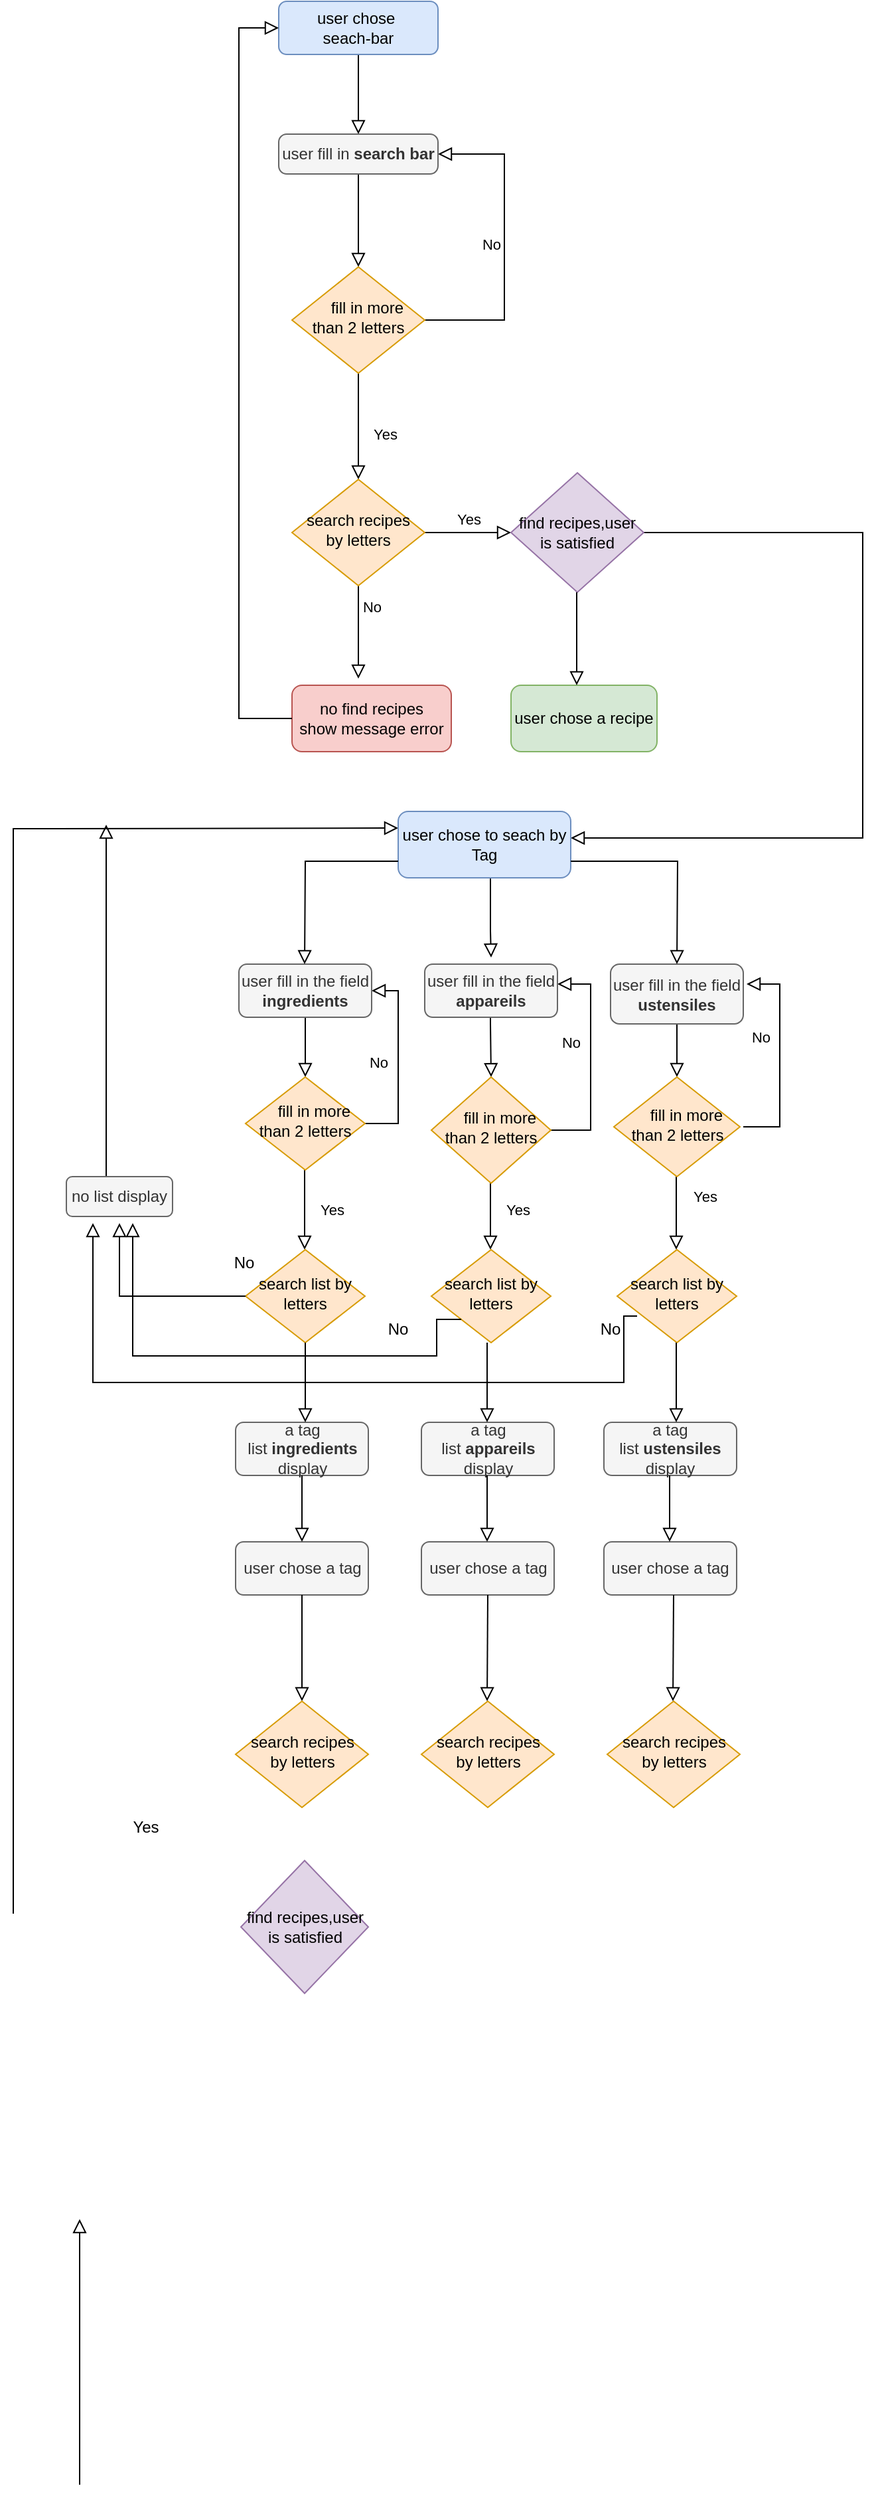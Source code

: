 <mxfile version="20.8.23" type="github">
  <diagram id="C5RBs43oDa-KdzZeNtuy" name="Page-1">
    <mxGraphModel dx="794" dy="470" grid="1" gridSize="10" guides="1" tooltips="1" connect="1" arrows="1" fold="1" page="1" pageScale="1" pageWidth="827" pageHeight="1169" math="0" shadow="0">
      <root>
        <mxCell id="WIyWlLk6GJQsqaUBKTNV-0" />
        <mxCell id="WIyWlLk6GJQsqaUBKTNV-1" parent="WIyWlLk6GJQsqaUBKTNV-0" />
        <mxCell id="31tux1Goh4Iy1uYEQLMt-0" value="" style="rounded=0;html=1;jettySize=auto;orthogonalLoop=1;fontSize=11;endArrow=block;endFill=0;endSize=8;strokeWidth=1;shadow=0;labelBackgroundColor=none;edgeStyle=orthogonalEdgeStyle;startArrow=none;exitX=1;exitY=0.5;exitDx=0;exitDy=0;entryX=1;entryY=0.4;entryDx=0;entryDy=0;entryPerimeter=0;" edge="1" parent="WIyWlLk6GJQsqaUBKTNV-1" source="0oWMRBIrys1C75dJp6SK-87" target="4S_YMhKhraTVdfH6s-NW-65">
          <mxGeometry relative="1" as="geometry">
            <mxPoint x="640" y="420" as="sourcePoint" />
            <mxPoint x="580" y="650" as="targetPoint" />
            <Array as="points">
              <mxPoint x="780" y="420" />
              <mxPoint x="780" y="650" />
            </Array>
          </mxGeometry>
        </mxCell>
        <mxCell id="0oWMRBIrys1C75dJp6SK-9" value="" style="rounded=0;html=1;jettySize=auto;orthogonalLoop=1;fontSize=11;endArrow=block;endFill=0;endSize=8;strokeWidth=1;shadow=0;labelBackgroundColor=none;edgeStyle=orthogonalEdgeStyle;startArrow=none;exitX=0.5;exitY=1;exitDx=0;exitDy=0;entryX=0.5;entryY=0;entryDx=0;entryDy=0;" edge="1" parent="WIyWlLk6GJQsqaUBKTNV-1" source="WIyWlLk6GJQsqaUBKTNV-3" target="0oWMRBIrys1C75dJp6SK-2">
          <mxGeometry relative="1" as="geometry">
            <mxPoint x="399.25" y="30" as="sourcePoint" />
            <mxPoint x="400.75" y="100" as="targetPoint" />
            <Array as="points" />
          </mxGeometry>
        </mxCell>
        <mxCell id="WIyWlLk6GJQsqaUBKTNV-2" value="" style="rounded=0;html=1;jettySize=auto;orthogonalLoop=1;fontSize=11;endArrow=block;endFill=0;endSize=8;strokeWidth=1;shadow=0;labelBackgroundColor=none;edgeStyle=orthogonalEdgeStyle;startArrow=none;exitX=0.5;exitY=1;exitDx=0;exitDy=0;" parent="WIyWlLk6GJQsqaUBKTNV-1" source="0oWMRBIrys1C75dJp6SK-2" edge="1">
          <mxGeometry relative="1" as="geometry">
            <mxPoint x="400" y="190" as="sourcePoint" />
            <mxPoint x="400" y="220" as="targetPoint" />
            <Array as="points" />
          </mxGeometry>
        </mxCell>
        <mxCell id="WIyWlLk6GJQsqaUBKTNV-4" value="Yes" style="rounded=0;html=1;jettySize=auto;orthogonalLoop=1;fontSize=11;endArrow=block;endFill=0;endSize=8;strokeWidth=1;shadow=0;labelBackgroundColor=none;edgeStyle=orthogonalEdgeStyle;" parent="WIyWlLk6GJQsqaUBKTNV-1" source="WIyWlLk6GJQsqaUBKTNV-6" edge="1">
          <mxGeometry x="0.15" y="20" relative="1" as="geometry">
            <mxPoint as="offset" />
            <mxPoint x="400" y="380" as="targetPoint" />
          </mxGeometry>
        </mxCell>
        <mxCell id="WIyWlLk6GJQsqaUBKTNV-5" value="No" style="edgeStyle=orthogonalEdgeStyle;rounded=0;html=1;jettySize=auto;orthogonalLoop=1;fontSize=11;endArrow=block;endFill=0;endSize=8;strokeWidth=1;shadow=0;labelBackgroundColor=none;entryX=1;entryY=0.5;entryDx=0;entryDy=0;" parent="WIyWlLk6GJQsqaUBKTNV-1" source="WIyWlLk6GJQsqaUBKTNV-6" target="0oWMRBIrys1C75dJp6SK-2" edge="1">
          <mxGeometry y="10" relative="1" as="geometry">
            <mxPoint as="offset" />
            <mxPoint x="500" y="290" as="targetPoint" />
            <Array as="points">
              <mxPoint x="510" y="260" />
              <mxPoint x="510" y="135" />
            </Array>
          </mxGeometry>
        </mxCell>
        <mxCell id="WIyWlLk6GJQsqaUBKTNV-6" value="&amp;nbsp; &amp;nbsp; fill in more than 2 letters" style="rhombus;whiteSpace=wrap;html=1;shadow=0;fontFamily=Helvetica;fontSize=12;align=center;strokeWidth=1;spacing=6;spacingTop=-4;fillColor=#ffe6cc;strokeColor=#d79b00;" parent="WIyWlLk6GJQsqaUBKTNV-1" vertex="1">
          <mxGeometry x="350" y="220" width="100" height="80" as="geometry" />
        </mxCell>
        <mxCell id="WIyWlLk6GJQsqaUBKTNV-8" value="No" style="rounded=0;html=1;jettySize=auto;orthogonalLoop=1;fontSize=11;endArrow=block;endFill=0;endSize=8;strokeWidth=1;shadow=0;labelBackgroundColor=none;edgeStyle=orthogonalEdgeStyle;" parent="WIyWlLk6GJQsqaUBKTNV-1" source="WIyWlLk6GJQsqaUBKTNV-10" edge="1">
          <mxGeometry x="-0.563" y="10" relative="1" as="geometry">
            <mxPoint as="offset" />
            <mxPoint x="400" y="530" as="targetPoint" />
          </mxGeometry>
        </mxCell>
        <mxCell id="WIyWlLk6GJQsqaUBKTNV-9" value="Yes" style="edgeStyle=orthogonalEdgeStyle;rounded=0;html=1;jettySize=auto;orthogonalLoop=1;fontSize=11;endArrow=block;endFill=0;endSize=8;strokeWidth=1;shadow=0;labelBackgroundColor=none;entryX=0;entryY=0.5;entryDx=0;entryDy=0;" parent="WIyWlLk6GJQsqaUBKTNV-1" source="WIyWlLk6GJQsqaUBKTNV-10" target="0oWMRBIrys1C75dJp6SK-87" edge="1">
          <mxGeometry x="-0.005" y="10" relative="1" as="geometry">
            <mxPoint as="offset" />
            <mxPoint x="510" y="450.1" as="targetPoint" />
          </mxGeometry>
        </mxCell>
        <mxCell id="WIyWlLk6GJQsqaUBKTNV-10" value="search recipes by letters" style="rhombus;whiteSpace=wrap;html=1;shadow=0;fontFamily=Helvetica;fontSize=12;align=center;strokeWidth=1;spacing=6;spacingTop=-4;fillColor=#ffe6cc;strokeColor=#d79b00;" parent="WIyWlLk6GJQsqaUBKTNV-1" vertex="1">
          <mxGeometry x="350" y="380" width="100" height="80" as="geometry" />
        </mxCell>
        <mxCell id="WIyWlLk6GJQsqaUBKTNV-11" value="no find recipes&lt;br&gt;show message error" style="rounded=1;whiteSpace=wrap;html=1;fontSize=12;glass=0;strokeWidth=1;shadow=0;fillColor=#f8cecc;strokeColor=#b85450;" parent="WIyWlLk6GJQsqaUBKTNV-1" vertex="1">
          <mxGeometry x="350" y="535" width="120" height="50" as="geometry" />
        </mxCell>
        <mxCell id="0oWMRBIrys1C75dJp6SK-2" value="user fill in &lt;b&gt;search bar&lt;/b&gt;" style="rounded=1;whiteSpace=wrap;html=1;arcSize=20;fillColor=#f5f5f5;fontColor=#333333;strokeColor=#666666;" vertex="1" parent="WIyWlLk6GJQsqaUBKTNV-1">
          <mxGeometry x="340" y="120" width="120" height="30" as="geometry" />
        </mxCell>
        <mxCell id="0oWMRBIrys1C75dJp6SK-10" value="" style="rounded=0;html=1;jettySize=auto;orthogonalLoop=1;fontSize=11;endArrow=none;endFill=0;endSize=8;strokeWidth=1;shadow=0;labelBackgroundColor=none;edgeStyle=orthogonalEdgeStyle;startArrow=none;exitX=0.489;exitY=1.122;exitDx=0;exitDy=0;exitPerimeter=0;entryX=0.5;entryY=0;entryDx=0;entryDy=0;" edge="1" parent="WIyWlLk6GJQsqaUBKTNV-1" target="WIyWlLk6GJQsqaUBKTNV-3">
          <mxGeometry relative="1" as="geometry">
            <mxPoint x="399.25" y="30" as="sourcePoint" />
            <mxPoint x="400" y="120" as="targetPoint" />
            <Array as="points" />
          </mxGeometry>
        </mxCell>
        <mxCell id="WIyWlLk6GJQsqaUBKTNV-3" value="user chose&amp;nbsp;&lt;br&gt;seach-bar" style="rounded=1;whiteSpace=wrap;html=1;fontSize=12;glass=0;strokeWidth=1;shadow=0;fillColor=#dae8fc;strokeColor=#6c8ebf;" parent="WIyWlLk6GJQsqaUBKTNV-1" vertex="1">
          <mxGeometry x="340" y="20" width="120" height="40" as="geometry" />
        </mxCell>
        <mxCell id="0oWMRBIrys1C75dJp6SK-17" value="user chose a recipe" style="rounded=1;whiteSpace=wrap;html=1;fontSize=12;glass=0;strokeWidth=1;shadow=0;fillColor=#d5e8d4;strokeColor=#82b366;" vertex="1" parent="WIyWlLk6GJQsqaUBKTNV-1">
          <mxGeometry x="515" y="535" width="110" height="50" as="geometry" />
        </mxCell>
        <mxCell id="0oWMRBIrys1C75dJp6SK-24" value="" style="rounded=0;html=1;jettySize=auto;orthogonalLoop=1;fontSize=11;endArrow=block;endFill=0;endSize=8;strokeWidth=1;shadow=0;labelBackgroundColor=none;edgeStyle=orthogonalEdgeStyle;startArrow=none;entryX=0;entryY=0.5;entryDx=0;entryDy=0;exitX=0;exitY=0.5;exitDx=0;exitDy=0;" edge="1" parent="WIyWlLk6GJQsqaUBKTNV-1" source="WIyWlLk6GJQsqaUBKTNV-11" target="WIyWlLk6GJQsqaUBKTNV-3">
          <mxGeometry relative="1" as="geometry">
            <mxPoint x="320" y="620" as="sourcePoint" />
            <mxPoint x="300" y="10" as="targetPoint" />
            <Array as="points">
              <mxPoint x="310" y="560" />
              <mxPoint x="310" y="40" />
            </Array>
          </mxGeometry>
        </mxCell>
        <mxCell id="0oWMRBIrys1C75dJp6SK-87" value="find recipes,user is satisfied" style="rhombus;whiteSpace=wrap;html=1;fillColor=#e1d5e7;strokeColor=#9673a6;" vertex="1" parent="WIyWlLk6GJQsqaUBKTNV-1">
          <mxGeometry x="515" y="375" width="100" height="90" as="geometry" />
        </mxCell>
        <mxCell id="31tux1Goh4Iy1uYEQLMt-1" value="" style="rounded=0;html=1;jettySize=auto;orthogonalLoop=1;fontSize=11;endArrow=block;endFill=0;endSize=8;strokeWidth=1;shadow=0;labelBackgroundColor=none;edgeStyle=orthogonalEdgeStyle;startArrow=none;exitX=0.5;exitY=1;exitDx=0;exitDy=0;" edge="1" parent="WIyWlLk6GJQsqaUBKTNV-1">
          <mxGeometry relative="1" as="geometry">
            <mxPoint x="564.5" y="465" as="sourcePoint" />
            <mxPoint x="564.5" y="535" as="targetPoint" />
            <Array as="points">
              <mxPoint x="564.5" y="495" />
              <mxPoint x="564.5" y="495" />
            </Array>
          </mxGeometry>
        </mxCell>
        <mxCell id="4S_YMhKhraTVdfH6s-NW-54" value="Yes" style="rounded=0;html=1;jettySize=auto;orthogonalLoop=1;fontSize=11;endArrow=block;endFill=0;endSize=8;strokeWidth=1;shadow=0;labelBackgroundColor=none;edgeStyle=orthogonalEdgeStyle;" edge="1" parent="WIyWlLk6GJQsqaUBKTNV-1">
          <mxGeometry x="0.143" y="20" relative="1" as="geometry">
            <mxPoint as="offset" />
            <mxPoint x="359.5" y="890" as="sourcePoint" />
            <mxPoint x="359.5" y="960" as="targetPoint" />
          </mxGeometry>
        </mxCell>
        <mxCell id="4S_YMhKhraTVdfH6s-NW-55" value="Yes" style="rounded=0;html=1;jettySize=auto;orthogonalLoop=1;fontSize=11;endArrow=block;endFill=0;endSize=8;strokeWidth=1;shadow=0;labelBackgroundColor=none;edgeStyle=orthogonalEdgeStyle;" edge="1" parent="WIyWlLk6GJQsqaUBKTNV-1">
          <mxGeometry x="0.111" y="21" relative="1" as="geometry">
            <mxPoint as="offset" />
            <mxPoint x="639.5" y="890" as="sourcePoint" />
            <mxPoint x="639.5" y="960" as="targetPoint" />
            <Array as="points">
              <mxPoint x="639.5" y="880" />
              <mxPoint x="639.5" y="880" />
            </Array>
          </mxGeometry>
        </mxCell>
        <mxCell id="4S_YMhKhraTVdfH6s-NW-56" value="Yes" style="rounded=0;html=1;jettySize=auto;orthogonalLoop=1;fontSize=11;endArrow=block;endFill=0;endSize=8;strokeWidth=1;shadow=0;labelBackgroundColor=none;edgeStyle=orthogonalEdgeStyle;" edge="1" parent="WIyWlLk6GJQsqaUBKTNV-1">
          <mxGeometry x="0.143" y="20" relative="1" as="geometry">
            <mxPoint as="offset" />
            <mxPoint x="499.5" y="890" as="sourcePoint" />
            <mxPoint x="499.5" y="960" as="targetPoint" />
          </mxGeometry>
        </mxCell>
        <mxCell id="4S_YMhKhraTVdfH6s-NW-57" value="" style="rounded=0;html=1;jettySize=auto;orthogonalLoop=1;fontSize=11;endArrow=block;endFill=0;endSize=8;strokeWidth=1;shadow=0;labelBackgroundColor=none;edgeStyle=orthogonalEdgeStyle;startArrow=none;entryX=0;entryY=0.25;entryDx=0;entryDy=0;entryPerimeter=0;" edge="1" parent="WIyWlLk6GJQsqaUBKTNV-1" target="4S_YMhKhraTVdfH6s-NW-65">
          <mxGeometry relative="1" as="geometry">
            <mxPoint x="140" y="1460" as="sourcePoint" />
            <mxPoint x="380" y="640" as="targetPoint" />
            <Array as="points">
              <mxPoint x="170" y="643" />
              <mxPoint x="130" y="643" />
            </Array>
          </mxGeometry>
        </mxCell>
        <mxCell id="4S_YMhKhraTVdfH6s-NW-58" value="" style="rounded=0;html=1;jettySize=auto;orthogonalLoop=1;fontSize=11;endArrow=block;endFill=0;endSize=8;strokeWidth=1;shadow=0;labelBackgroundColor=none;edgeStyle=orthogonalEdgeStyle;startArrow=none;exitX=0.5;exitY=0;exitDx=0;exitDy=0;" edge="1" parent="WIyWlLk6GJQsqaUBKTNV-1" source="4S_YMhKhraTVdfH6s-NW-74">
          <mxGeometry relative="1" as="geometry">
            <mxPoint x="210" y="780" as="sourcePoint" />
            <mxPoint x="210" y="640" as="targetPoint" />
            <Array as="points">
              <mxPoint x="220" y="907" />
              <mxPoint x="210" y="907" />
            </Array>
          </mxGeometry>
        </mxCell>
        <mxCell id="4S_YMhKhraTVdfH6s-NW-59" value="No" style="edgeStyle=orthogonalEdgeStyle;rounded=0;html=1;jettySize=auto;orthogonalLoop=1;fontSize=11;endArrow=block;endFill=0;endSize=8;strokeWidth=1;shadow=0;labelBackgroundColor=none;exitX=1;exitY=0.5;exitDx=0;exitDy=0;entryX=1;entryY=0.5;entryDx=0;entryDy=0;" edge="1" parent="WIyWlLk6GJQsqaUBKTNV-1" source="4S_YMhKhraTVdfH6s-NW-71" target="4S_YMhKhraTVdfH6s-NW-66">
          <mxGeometry x="-0.023" y="15" relative="1" as="geometry">
            <mxPoint as="offset" />
            <mxPoint x="410" y="850" as="sourcePoint" />
            <mxPoint x="430" y="760" as="targetPoint" />
            <Array as="points">
              <mxPoint x="430" y="865" />
              <mxPoint x="430" y="765" />
            </Array>
          </mxGeometry>
        </mxCell>
        <mxCell id="4S_YMhKhraTVdfH6s-NW-60" value="No" style="edgeStyle=orthogonalEdgeStyle;rounded=0;html=1;jettySize=auto;orthogonalLoop=1;fontSize=11;endArrow=block;endFill=0;endSize=8;strokeWidth=1;shadow=0;labelBackgroundColor=none;entryX=1;entryY=0.5;entryDx=0;entryDy=0;exitX=0.93;exitY=0.5;exitDx=0;exitDy=0;exitPerimeter=0;" edge="1" parent="WIyWlLk6GJQsqaUBKTNV-1" source="4S_YMhKhraTVdfH6s-NW-72">
          <mxGeometry x="0.189" y="15" relative="1" as="geometry">
            <mxPoint as="offset" />
            <mxPoint x="540" y="885" as="sourcePoint" />
            <mxPoint x="550" y="760" as="targetPoint" />
            <Array as="points">
              <mxPoint x="575" y="870" />
              <mxPoint x="575" y="760" />
            </Array>
          </mxGeometry>
        </mxCell>
        <mxCell id="4S_YMhKhraTVdfH6s-NW-61" value="" style="rounded=0;html=1;jettySize=auto;orthogonalLoop=1;fontSize=11;endArrow=block;endFill=0;endSize=8;strokeWidth=1;shadow=0;labelBackgroundColor=none;edgeStyle=orthogonalEdgeStyle;startArrow=none;" edge="1" parent="WIyWlLk6GJQsqaUBKTNV-1">
          <mxGeometry relative="1" as="geometry">
            <mxPoint x="641" y="780" as="sourcePoint" />
            <mxPoint x="640" y="830" as="targetPoint" />
            <Array as="points">
              <mxPoint x="641" y="790" />
              <mxPoint x="640" y="790" />
            </Array>
          </mxGeometry>
        </mxCell>
        <mxCell id="4S_YMhKhraTVdfH6s-NW-62" value="" style="rounded=0;html=1;jettySize=auto;orthogonalLoop=1;fontSize=11;endArrow=block;endFill=0;endSize=8;strokeWidth=1;shadow=0;labelBackgroundColor=none;edgeStyle=orthogonalEdgeStyle;startArrow=none;exitX=0.5;exitY=1;exitDx=0;exitDy=0;" edge="1" parent="WIyWlLk6GJQsqaUBKTNV-1">
          <mxGeometry relative="1" as="geometry">
            <mxPoint x="499.5" y="670" as="sourcePoint" />
            <mxPoint x="500" y="740" as="targetPoint" />
            <Array as="points">
              <mxPoint x="500" y="720" />
              <mxPoint x="500" y="720" />
            </Array>
          </mxGeometry>
        </mxCell>
        <mxCell id="4S_YMhKhraTVdfH6s-NW-63" value="" style="rounded=0;html=1;jettySize=auto;orthogonalLoop=1;fontSize=11;endArrow=block;endFill=0;endSize=8;strokeWidth=1;shadow=0;labelBackgroundColor=none;edgeStyle=orthogonalEdgeStyle;startArrow=none;exitX=0.5;exitY=1;exitDx=0;exitDy=0;" edge="1" parent="WIyWlLk6GJQsqaUBKTNV-1">
          <mxGeometry relative="1" as="geometry">
            <mxPoint x="499.5" y="770" as="sourcePoint" />
            <mxPoint x="500" y="830" as="targetPoint" />
            <Array as="points">
              <mxPoint x="500" y="790" />
              <mxPoint x="500" y="790" />
            </Array>
          </mxGeometry>
        </mxCell>
        <mxCell id="4S_YMhKhraTVdfH6s-NW-64" value="" style="rounded=0;html=1;jettySize=auto;orthogonalLoop=1;fontSize=11;endArrow=block;endFill=0;endSize=8;strokeWidth=1;shadow=0;labelBackgroundColor=none;edgeStyle=orthogonalEdgeStyle;startArrow=none;" edge="1" parent="WIyWlLk6GJQsqaUBKTNV-1">
          <mxGeometry relative="1" as="geometry">
            <mxPoint x="360" y="780" as="sourcePoint" />
            <mxPoint x="360" y="830" as="targetPoint" />
            <Array as="points" />
          </mxGeometry>
        </mxCell>
        <mxCell id="4S_YMhKhraTVdfH6s-NW-65" value="user chose to seach by Tag" style="rounded=1;whiteSpace=wrap;html=1;fontSize=12;glass=0;strokeWidth=1;shadow=0;fillColor=#dae8fc;strokeColor=#6c8ebf;" vertex="1" parent="WIyWlLk6GJQsqaUBKTNV-1">
          <mxGeometry x="430" y="630" width="130" height="50" as="geometry" />
        </mxCell>
        <mxCell id="4S_YMhKhraTVdfH6s-NW-66" value="user fill in the field &lt;b&gt;ingredients&lt;/b&gt;" style="rounded=1;whiteSpace=wrap;html=1;fillColor=#f5f5f5;fontColor=#333333;strokeColor=#666666;" vertex="1" parent="WIyWlLk6GJQsqaUBKTNV-1">
          <mxGeometry x="310" y="745" width="100" height="40" as="geometry" />
        </mxCell>
        <mxCell id="4S_YMhKhraTVdfH6s-NW-67" value="user fill in the field &lt;b&gt;appareils&lt;/b&gt;" style="rounded=1;whiteSpace=wrap;html=1;fillColor=#f5f5f5;fontColor=#333333;strokeColor=#666666;" vertex="1" parent="WIyWlLk6GJQsqaUBKTNV-1">
          <mxGeometry x="450" y="745" width="100" height="40" as="geometry" />
        </mxCell>
        <mxCell id="4S_YMhKhraTVdfH6s-NW-68" value="user fill in the field &lt;b&gt;ustensiles&lt;/b&gt;" style="rounded=1;whiteSpace=wrap;html=1;fillColor=#f5f5f5;fontColor=#333333;strokeColor=#666666;" vertex="1" parent="WIyWlLk6GJQsqaUBKTNV-1">
          <mxGeometry x="590" y="745" width="100" height="45" as="geometry" />
        </mxCell>
        <mxCell id="4S_YMhKhraTVdfH6s-NW-69" value="" style="rounded=0;html=1;jettySize=auto;orthogonalLoop=1;fontSize=11;endArrow=block;endFill=0;endSize=8;strokeWidth=1;shadow=0;labelBackgroundColor=none;edgeStyle=orthogonalEdgeStyle;startArrow=none;entryX=0.5;entryY=0;entryDx=0;entryDy=0;exitX=0;exitY=0.75;exitDx=0;exitDy=0;" edge="1" parent="WIyWlLk6GJQsqaUBKTNV-1" source="4S_YMhKhraTVdfH6s-NW-65">
          <mxGeometry relative="1" as="geometry">
            <mxPoint x="360" y="660" as="sourcePoint" />
            <mxPoint x="359.5" y="745" as="targetPoint" />
            <Array as="points" />
          </mxGeometry>
        </mxCell>
        <mxCell id="4S_YMhKhraTVdfH6s-NW-70" value="" style="rounded=0;html=1;jettySize=auto;orthogonalLoop=1;fontSize=11;endArrow=block;endFill=0;endSize=8;strokeWidth=1;shadow=0;labelBackgroundColor=none;edgeStyle=orthogonalEdgeStyle;startArrow=none;entryX=0.5;entryY=0;entryDx=0;entryDy=0;exitX=1;exitY=0.75;exitDx=0;exitDy=0;" edge="1" parent="WIyWlLk6GJQsqaUBKTNV-1" source="4S_YMhKhraTVdfH6s-NW-65">
          <mxGeometry relative="1" as="geometry">
            <mxPoint x="720.5" y="660" as="sourcePoint" />
            <mxPoint x="640" y="745" as="targetPoint" />
            <Array as="points" />
          </mxGeometry>
        </mxCell>
        <mxCell id="4S_YMhKhraTVdfH6s-NW-71" value="&amp;nbsp; &amp;nbsp; fill in more than 2 letters" style="rhombus;whiteSpace=wrap;html=1;shadow=0;fontFamily=Helvetica;fontSize=12;align=center;strokeWidth=1;spacing=6;spacingTop=-4;fillColor=#ffe6cc;strokeColor=#d79b00;" vertex="1" parent="WIyWlLk6GJQsqaUBKTNV-1">
          <mxGeometry x="315" y="830" width="90" height="70" as="geometry" />
        </mxCell>
        <mxCell id="4S_YMhKhraTVdfH6s-NW-72" value="&amp;nbsp; &amp;nbsp; fill in more than 2 letters" style="rhombus;whiteSpace=wrap;html=1;shadow=0;fontFamily=Helvetica;fontSize=12;align=center;strokeWidth=1;spacing=6;spacingTop=-4;fillColor=#ffe6cc;strokeColor=#d79b00;" vertex="1" parent="WIyWlLk6GJQsqaUBKTNV-1">
          <mxGeometry x="455" y="830" width="90" height="80" as="geometry" />
        </mxCell>
        <mxCell id="4S_YMhKhraTVdfH6s-NW-73" value="&amp;nbsp; &amp;nbsp; fill in more than 2 letters" style="rhombus;whiteSpace=wrap;html=1;shadow=0;fontFamily=Helvetica;fontSize=12;align=center;strokeWidth=1;spacing=6;spacingTop=-4;fillColor=#ffe6cc;strokeColor=#d79b00;" vertex="1" parent="WIyWlLk6GJQsqaUBKTNV-1">
          <mxGeometry x="592.5" y="830" width="95" height="75" as="geometry" />
        </mxCell>
        <mxCell id="4S_YMhKhraTVdfH6s-NW-74" value="no list display" style="rounded=1;whiteSpace=wrap;html=1;fillColor=#f5f5f5;fontColor=#333333;strokeColor=#666666;" vertex="1" parent="WIyWlLk6GJQsqaUBKTNV-1">
          <mxGeometry x="180" y="905" width="80" height="30" as="geometry" />
        </mxCell>
        <mxCell id="4S_YMhKhraTVdfH6s-NW-75" value="a tag list&amp;nbsp;&lt;b style=&quot;border-color: var(--border-color);&quot;&gt;appareils&lt;/b&gt;&lt;br&gt;display" style="rounded=1;whiteSpace=wrap;html=1;fillColor=#f5f5f5;fontColor=#333333;strokeColor=#666666;" vertex="1" parent="WIyWlLk6GJQsqaUBKTNV-1">
          <mxGeometry x="447.5" y="1090" width="100" height="40" as="geometry" />
        </mxCell>
        <mxCell id="4S_YMhKhraTVdfH6s-NW-76" value="a tag list&amp;nbsp;&lt;b style=&quot;border-color: var(--border-color);&quot;&gt;ustensiles&lt;/b&gt;&lt;br&gt;display" style="rounded=1;whiteSpace=wrap;html=1;fillColor=#f5f5f5;fontColor=#333333;strokeColor=#666666;" vertex="1" parent="WIyWlLk6GJQsqaUBKTNV-1">
          <mxGeometry x="585" y="1090" width="100" height="40" as="geometry" />
        </mxCell>
        <mxCell id="4S_YMhKhraTVdfH6s-NW-77" value="a tag list&amp;nbsp;&lt;b&gt;ingredients &lt;/b&gt;display" style="rounded=1;whiteSpace=wrap;html=1;fillColor=#f5f5f5;fontColor=#333333;strokeColor=#666666;" vertex="1" parent="WIyWlLk6GJQsqaUBKTNV-1">
          <mxGeometry x="307.5" y="1090" width="100" height="40" as="geometry" />
        </mxCell>
        <mxCell id="4S_YMhKhraTVdfH6s-NW-79" style="edgeStyle=orthogonalEdgeStyle;rounded=0;orthogonalLoop=1;jettySize=auto;html=1;exitX=0.5;exitY=1;exitDx=0;exitDy=0;strokeColor=default;" edge="1" parent="WIyWlLk6GJQsqaUBKTNV-1" source="4S_YMhKhraTVdfH6s-NW-74" target="4S_YMhKhraTVdfH6s-NW-74">
          <mxGeometry relative="1" as="geometry" />
        </mxCell>
        <mxCell id="4S_YMhKhraTVdfH6s-NW-80" value="user chose a tag" style="rounded=1;whiteSpace=wrap;html=1;fillColor=#f5f5f5;fontColor=#333333;strokeColor=#666666;" vertex="1" parent="WIyWlLk6GJQsqaUBKTNV-1">
          <mxGeometry x="585" y="1180" width="100" height="40" as="geometry" />
        </mxCell>
        <mxCell id="4S_YMhKhraTVdfH6s-NW-81" value="user chose a tag" style="rounded=1;whiteSpace=wrap;html=1;fillColor=#f5f5f5;fontColor=#333333;strokeColor=#666666;" vertex="1" parent="WIyWlLk6GJQsqaUBKTNV-1">
          <mxGeometry x="447.5" y="1180" width="100" height="40" as="geometry" />
        </mxCell>
        <mxCell id="4S_YMhKhraTVdfH6s-NW-82" value="user chose a tag" style="rounded=1;whiteSpace=wrap;html=1;fillColor=#f5f5f5;fontColor=#333333;strokeColor=#666666;" vertex="1" parent="WIyWlLk6GJQsqaUBKTNV-1">
          <mxGeometry x="307.5" y="1180" width="100" height="40" as="geometry" />
        </mxCell>
        <mxCell id="4S_YMhKhraTVdfH6s-NW-83" value="" style="rounded=0;html=1;jettySize=auto;orthogonalLoop=1;fontSize=11;endArrow=block;endFill=0;endSize=8;strokeWidth=1;shadow=0;labelBackgroundColor=none;edgeStyle=orthogonalEdgeStyle;startArrow=none;entryX=0.5;entryY=0;entryDx=0;entryDy=0;exitX=0.5;exitY=1;exitDx=0;exitDy=0;" edge="1" parent="WIyWlLk6GJQsqaUBKTNV-1" source="4S_YMhKhraTVdfH6s-NW-77" target="4S_YMhKhraTVdfH6s-NW-82">
          <mxGeometry relative="1" as="geometry">
            <mxPoint x="177.5" y="1220" as="sourcePoint" />
            <mxPoint x="182.5" y="1470" as="targetPoint" />
            <Array as="points" />
          </mxGeometry>
        </mxCell>
        <mxCell id="4S_YMhKhraTVdfH6s-NW-84" value="" style="rounded=0;html=1;jettySize=auto;orthogonalLoop=1;fontSize=11;endArrow=block;endFill=0;endSize=8;strokeWidth=1;shadow=0;labelBackgroundColor=none;edgeStyle=orthogonalEdgeStyle;startArrow=none;entryX=0.5;entryY=0;entryDx=0;entryDy=0;exitX=0.5;exitY=1;exitDx=0;exitDy=0;" edge="1" parent="WIyWlLk6GJQsqaUBKTNV-1">
          <mxGeometry relative="1" as="geometry">
            <mxPoint x="497" y="1130" as="sourcePoint" />
            <mxPoint x="497" y="1180" as="targetPoint" />
            <Array as="points">
              <mxPoint x="497.5" y="1179.75" />
            </Array>
          </mxGeometry>
        </mxCell>
        <mxCell id="4S_YMhKhraTVdfH6s-NW-85" value="" style="rounded=0;html=1;jettySize=auto;orthogonalLoop=1;fontSize=11;endArrow=block;endFill=0;endSize=8;strokeWidth=1;shadow=0;labelBackgroundColor=none;edgeStyle=orthogonalEdgeStyle;startArrow=none;entryX=0.5;entryY=0;entryDx=0;entryDy=0;exitX=0.5;exitY=1;exitDx=0;exitDy=0;" edge="1" parent="WIyWlLk6GJQsqaUBKTNV-1">
          <mxGeometry relative="1" as="geometry">
            <mxPoint x="634.5" y="1130" as="sourcePoint" />
            <mxPoint x="634.5" y="1180" as="targetPoint" />
            <Array as="points" />
          </mxGeometry>
        </mxCell>
        <mxCell id="4S_YMhKhraTVdfH6s-NW-86" value="" style="rounded=0;html=1;jettySize=auto;orthogonalLoop=1;fontSize=11;endArrow=block;endFill=0;endSize=8;strokeWidth=1;shadow=0;labelBackgroundColor=none;edgeStyle=orthogonalEdgeStyle;startArrow=none;exitX=0.5;exitY=1;exitDx=0;exitDy=0;" edge="1" parent="WIyWlLk6GJQsqaUBKTNV-1" source="4S_YMhKhraTVdfH6s-NW-82">
          <mxGeometry relative="1" as="geometry">
            <mxPoint x="377.5" y="1150" as="sourcePoint" />
            <mxPoint x="357.5" y="1300" as="targetPoint" />
            <Array as="points">
              <mxPoint x="357.5" y="1220" />
              <mxPoint x="357.5" y="1310" />
            </Array>
          </mxGeometry>
        </mxCell>
        <mxCell id="4S_YMhKhraTVdfH6s-NW-87" value="" style="rounded=0;html=1;jettySize=auto;orthogonalLoop=1;fontSize=11;endArrow=block;endFill=0;endSize=8;strokeWidth=1;shadow=0;labelBackgroundColor=none;edgeStyle=orthogonalEdgeStyle;startArrow=none;" edge="1" parent="WIyWlLk6GJQsqaUBKTNV-1">
          <mxGeometry relative="1" as="geometry">
            <mxPoint x="190" y="1890" as="sourcePoint" />
            <mxPoint x="190" y="1690" as="targetPoint" />
            <Array as="points">
              <mxPoint x="190" y="1700" />
            </Array>
          </mxGeometry>
        </mxCell>
        <mxCell id="4S_YMhKhraTVdfH6s-NW-88" value="Yes" style="text;html=1;strokeColor=none;fillColor=none;align=center;verticalAlign=middle;whiteSpace=wrap;rounded=0;" vertex="1" parent="WIyWlLk6GJQsqaUBKTNV-1">
          <mxGeometry x="210" y="1380" width="60" height="30" as="geometry" />
        </mxCell>
        <mxCell id="4S_YMhKhraTVdfH6s-NW-89" value="search list by letters" style="rhombus;whiteSpace=wrap;html=1;shadow=0;fontFamily=Helvetica;fontSize=12;align=center;strokeWidth=1;spacing=6;spacingTop=-4;fillColor=#ffe6cc;strokeColor=#d79b00;" vertex="1" parent="WIyWlLk6GJQsqaUBKTNV-1">
          <mxGeometry x="315" y="960" width="90" height="70" as="geometry" />
        </mxCell>
        <mxCell id="4S_YMhKhraTVdfH6s-NW-90" value="search list by letters" style="rhombus;whiteSpace=wrap;html=1;shadow=0;fontFamily=Helvetica;fontSize=12;align=center;strokeWidth=1;spacing=6;spacingTop=-4;fillColor=#ffe6cc;strokeColor=#d79b00;" vertex="1" parent="WIyWlLk6GJQsqaUBKTNV-1">
          <mxGeometry x="455" y="960" width="90" height="70" as="geometry" />
        </mxCell>
        <mxCell id="4S_YMhKhraTVdfH6s-NW-91" value="search list by letters" style="rhombus;whiteSpace=wrap;html=1;shadow=0;fontFamily=Helvetica;fontSize=12;align=center;strokeWidth=1;spacing=6;spacingTop=-4;fillColor=#ffe6cc;strokeColor=#d79b00;" vertex="1" parent="WIyWlLk6GJQsqaUBKTNV-1">
          <mxGeometry x="595" y="960" width="90" height="70" as="geometry" />
        </mxCell>
        <mxCell id="4S_YMhKhraTVdfH6s-NW-92" value="" style="rounded=0;html=1;jettySize=auto;orthogonalLoop=1;fontSize=11;endArrow=block;endFill=0;endSize=8;strokeWidth=1;shadow=0;labelBackgroundColor=none;edgeStyle=orthogonalEdgeStyle;startArrow=none;exitX=0.5;exitY=1;exitDx=0;exitDy=0;" edge="1" parent="WIyWlLk6GJQsqaUBKTNV-1" source="4S_YMhKhraTVdfH6s-NW-89">
          <mxGeometry relative="1" as="geometry">
            <mxPoint x="360" y="1040" as="sourcePoint" />
            <mxPoint x="360" y="1090" as="targetPoint" />
            <Array as="points">
              <mxPoint x="360" y="1050" />
            </Array>
          </mxGeometry>
        </mxCell>
        <mxCell id="4S_YMhKhraTVdfH6s-NW-93" value="" style="rounded=0;html=1;jettySize=auto;orthogonalLoop=1;fontSize=11;endArrow=block;endFill=0;endSize=8;strokeWidth=1;shadow=0;labelBackgroundColor=none;edgeStyle=orthogonalEdgeStyle;startArrow=none;exitX=0.5;exitY=1;exitDx=0;exitDy=0;" edge="1" parent="WIyWlLk6GJQsqaUBKTNV-1">
          <mxGeometry relative="1" as="geometry">
            <mxPoint x="497" y="1030" as="sourcePoint" />
            <mxPoint x="497" y="1090" as="targetPoint" />
            <Array as="points">
              <mxPoint x="497" y="1050" />
            </Array>
          </mxGeometry>
        </mxCell>
        <mxCell id="4S_YMhKhraTVdfH6s-NW-94" value="" style="rounded=0;html=1;jettySize=auto;orthogonalLoop=1;fontSize=11;endArrow=block;endFill=0;endSize=8;strokeWidth=1;shadow=0;labelBackgroundColor=none;edgeStyle=orthogonalEdgeStyle;startArrow=none;exitX=0.5;exitY=1;exitDx=0;exitDy=0;" edge="1" parent="WIyWlLk6GJQsqaUBKTNV-1">
          <mxGeometry relative="1" as="geometry">
            <mxPoint x="639.5" y="1030" as="sourcePoint" />
            <mxPoint x="639.5" y="1090" as="targetPoint" />
            <Array as="points">
              <mxPoint x="639.5" y="1040" />
              <mxPoint x="639.5" y="1040" />
            </Array>
          </mxGeometry>
        </mxCell>
        <mxCell id="4S_YMhKhraTVdfH6s-NW-95" value="" style="rounded=0;html=1;jettySize=auto;orthogonalLoop=1;fontSize=11;endArrow=block;endFill=0;endSize=8;strokeWidth=1;shadow=0;labelBackgroundColor=none;edgeStyle=orthogonalEdgeStyle;startArrow=none;exitX=0;exitY=0.5;exitDx=0;exitDy=0;" edge="1" parent="WIyWlLk6GJQsqaUBKTNV-1" source="4S_YMhKhraTVdfH6s-NW-89">
          <mxGeometry relative="1" as="geometry">
            <mxPoint x="180" y="1070" as="sourcePoint" />
            <mxPoint x="220" y="940" as="targetPoint" />
            <Array as="points">
              <mxPoint x="220" y="995" />
            </Array>
          </mxGeometry>
        </mxCell>
        <mxCell id="4S_YMhKhraTVdfH6s-NW-96" value="" style="rounded=0;html=1;jettySize=auto;orthogonalLoop=1;fontSize=11;endArrow=block;endFill=0;endSize=8;strokeWidth=1;shadow=0;labelBackgroundColor=none;edgeStyle=orthogonalEdgeStyle;startArrow=none;exitX=0;exitY=1;exitDx=0;exitDy=0;" edge="1" parent="WIyWlLk6GJQsqaUBKTNV-1" source="4S_YMhKhraTVdfH6s-NW-90">
          <mxGeometry relative="1" as="geometry">
            <mxPoint x="460" y="1040" as="sourcePoint" />
            <mxPoint x="230" y="940" as="targetPoint" />
            <Array as="points">
              <mxPoint x="459" y="1013" />
              <mxPoint x="459" y="1040" />
              <mxPoint x="230" y="1040" />
            </Array>
          </mxGeometry>
        </mxCell>
        <mxCell id="4S_YMhKhraTVdfH6s-NW-97" value="" style="rounded=0;html=1;jettySize=auto;orthogonalLoop=1;fontSize=11;endArrow=block;endFill=0;endSize=8;strokeWidth=1;shadow=0;labelBackgroundColor=none;edgeStyle=orthogonalEdgeStyle;startArrow=none;" edge="1" parent="WIyWlLk6GJQsqaUBKTNV-1">
          <mxGeometry relative="1" as="geometry">
            <mxPoint x="610" y="1010" as="sourcePoint" />
            <mxPoint x="200" y="940" as="targetPoint" />
            <Array as="points">
              <mxPoint x="600" y="1010" />
              <mxPoint x="600" y="1060" />
              <mxPoint x="200" y="1060" />
            </Array>
          </mxGeometry>
        </mxCell>
        <mxCell id="4S_YMhKhraTVdfH6s-NW-98" value="No" style="text;html=1;strokeColor=none;fillColor=none;align=center;verticalAlign=middle;whiteSpace=wrap;rounded=0;" vertex="1" parent="WIyWlLk6GJQsqaUBKTNV-1">
          <mxGeometry x="294" y="960" width="40" height="20" as="geometry" />
        </mxCell>
        <mxCell id="4S_YMhKhraTVdfH6s-NW-99" value="No" style="text;html=1;strokeColor=none;fillColor=none;align=center;verticalAlign=middle;whiteSpace=wrap;rounded=0;" vertex="1" parent="WIyWlLk6GJQsqaUBKTNV-1">
          <mxGeometry x="570" y="1010" width="40" height="20" as="geometry" />
        </mxCell>
        <mxCell id="4S_YMhKhraTVdfH6s-NW-100" value="No" style="text;html=1;strokeColor=none;fillColor=none;align=center;verticalAlign=middle;whiteSpace=wrap;rounded=0;" vertex="1" parent="WIyWlLk6GJQsqaUBKTNV-1">
          <mxGeometry x="410" y="1010" width="40" height="20" as="geometry" />
        </mxCell>
        <mxCell id="4S_YMhKhraTVdfH6s-NW-101" value="search recipes by letters" style="rhombus;whiteSpace=wrap;html=1;shadow=0;fontFamily=Helvetica;fontSize=12;align=center;strokeWidth=1;spacing=6;spacingTop=-4;fillColor=#ffe6cc;strokeColor=#d79b00;" vertex="1" parent="WIyWlLk6GJQsqaUBKTNV-1">
          <mxGeometry x="307.5" y="1300" width="100" height="80" as="geometry" />
        </mxCell>
        <mxCell id="4S_YMhKhraTVdfH6s-NW-102" value="search recipes by letters" style="rhombus;whiteSpace=wrap;html=1;shadow=0;fontFamily=Helvetica;fontSize=12;align=center;strokeWidth=1;spacing=6;spacingTop=-4;fillColor=#ffe6cc;strokeColor=#d79b00;" vertex="1" parent="WIyWlLk6GJQsqaUBKTNV-1">
          <mxGeometry x="447.5" y="1300" width="100" height="80" as="geometry" />
        </mxCell>
        <mxCell id="4S_YMhKhraTVdfH6s-NW-103" value="search recipes by letters" style="rhombus;whiteSpace=wrap;html=1;shadow=0;fontFamily=Helvetica;fontSize=12;align=center;strokeWidth=1;spacing=6;spacingTop=-4;fillColor=#ffe6cc;strokeColor=#d79b00;" vertex="1" parent="WIyWlLk6GJQsqaUBKTNV-1">
          <mxGeometry x="587.5" y="1300" width="100" height="80" as="geometry" />
        </mxCell>
        <mxCell id="4S_YMhKhraTVdfH6s-NW-104" value="find recipes,user is satisfied" style="rhombus;whiteSpace=wrap;html=1;fillColor=#e1d5e7;strokeColor=#9673a6;" vertex="1" parent="WIyWlLk6GJQsqaUBKTNV-1">
          <mxGeometry x="311.5" y="1420" width="96" height="100" as="geometry" />
        </mxCell>
        <mxCell id="4S_YMhKhraTVdfH6s-NW-105" value="" style="rounded=0;html=1;jettySize=auto;orthogonalLoop=1;fontSize=11;endArrow=block;endFill=0;endSize=8;strokeWidth=1;shadow=0;labelBackgroundColor=none;edgeStyle=orthogonalEdgeStyle;startArrow=none;exitX=0.5;exitY=1;exitDx=0;exitDy=0;" edge="1" parent="WIyWlLk6GJQsqaUBKTNV-1">
          <mxGeometry relative="1" as="geometry">
            <mxPoint x="497.5" y="1220" as="sourcePoint" />
            <mxPoint x="497" y="1300" as="targetPoint" />
            <Array as="points">
              <mxPoint x="497" y="1220" />
              <mxPoint x="497" y="1310" />
            </Array>
          </mxGeometry>
        </mxCell>
        <mxCell id="4S_YMhKhraTVdfH6s-NW-106" value="" style="rounded=0;html=1;jettySize=auto;orthogonalLoop=1;fontSize=11;endArrow=block;endFill=0;endSize=8;strokeWidth=1;shadow=0;labelBackgroundColor=none;edgeStyle=orthogonalEdgeStyle;startArrow=none;exitX=0.5;exitY=1;exitDx=0;exitDy=0;" edge="1" parent="WIyWlLk6GJQsqaUBKTNV-1">
          <mxGeometry relative="1" as="geometry">
            <mxPoint x="637.5" y="1220" as="sourcePoint" />
            <mxPoint x="637" y="1300" as="targetPoint" />
            <Array as="points">
              <mxPoint x="637" y="1220" />
              <mxPoint x="637" y="1310" />
            </Array>
          </mxGeometry>
        </mxCell>
        <mxCell id="4S_YMhKhraTVdfH6s-NW-107" value="No" style="edgeStyle=orthogonalEdgeStyle;rounded=0;html=1;jettySize=auto;orthogonalLoop=1;fontSize=11;endArrow=block;endFill=0;endSize=8;strokeWidth=1;shadow=0;labelBackgroundColor=none;entryX=1;entryY=0.5;entryDx=0;entryDy=0;exitX=1;exitY=0.5;exitDx=0;exitDy=0;" edge="1" parent="WIyWlLk6GJQsqaUBKTNV-1">
          <mxGeometry x="0.189" y="15" relative="1" as="geometry">
            <mxPoint as="offset" />
            <mxPoint x="690" y="867.5" as="sourcePoint" />
            <mxPoint x="692.5" y="760" as="targetPoint" />
            <Array as="points">
              <mxPoint x="717.5" y="868" />
              <mxPoint x="717.5" y="760" />
            </Array>
          </mxGeometry>
        </mxCell>
      </root>
    </mxGraphModel>
  </diagram>
</mxfile>
